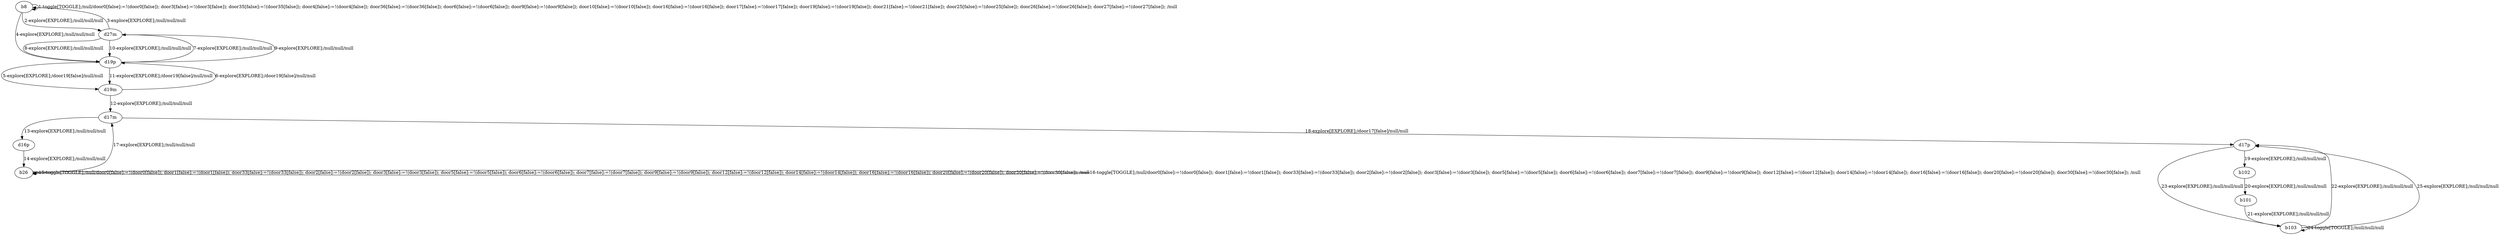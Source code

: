 # Total number of goals covered by this test: 1
# b101 --> b103

digraph g {
"b8" -> "b8" [label = "1-toggle[TOGGLE];/null/door0[false]:=!(door0[false]); door3[false]:=!(door3[false]); door35[false]:=!(door35[false]); door4[false]:=!(door4[false]); door36[false]:=!(door36[false]); door6[false]:=!(door6[false]); door9[false]:=!(door9[false]); door10[false]:=!(door10[false]); door16[false]:=!(door16[false]); door17[false]:=!(door17[false]); door19[false]:=!(door19[false]); door21[false]:=!(door21[false]); door25[false]:=!(door25[false]); door26[false]:=!(door26[false]); door27[false]:=!(door27[false]); /null"];
"b8" -> "d27m" [label = "2-explore[EXPLORE];/null/null/null"];
"d27m" -> "b8" [label = "3-explore[EXPLORE];/null/null/null"];
"b8" -> "d19p" [label = "4-explore[EXPLORE];/null/null/null"];
"d19p" -> "d19m" [label = "5-explore[EXPLORE];/door19[false]/null/null"];
"d19m" -> "d19p" [label = "6-explore[EXPLORE];/door19[false]/null/null"];
"d19p" -> "d27m" [label = "7-explore[EXPLORE];/null/null/null"];
"d27m" -> "d19p" [label = "8-explore[EXPLORE];/null/null/null"];
"d19p" -> "d27m" [label = "9-explore[EXPLORE];/null/null/null"];
"d27m" -> "d19p" [label = "10-explore[EXPLORE];/null/null/null"];
"d19p" -> "d19m" [label = "11-explore[EXPLORE];/door19[false]/null/null"];
"d19m" -> "d17m" [label = "12-explore[EXPLORE];/null/null/null"];
"d17m" -> "d16p" [label = "13-explore[EXPLORE];/null/null/null"];
"d16p" -> "b26" [label = "14-explore[EXPLORE];/null/null/null"];
"b26" -> "b26" [label = "15-toggle[TOGGLE];/null/door0[false]:=!(door0[false]); door1[false]:=!(door1[false]); door33[false]:=!(door33[false]); door2[false]:=!(door2[false]); door3[false]:=!(door3[false]); door5[false]:=!(door5[false]); door6[false]:=!(door6[false]); door7[false]:=!(door7[false]); door9[false]:=!(door9[false]); door12[false]:=!(door12[false]); door14[false]:=!(door14[false]); door16[false]:=!(door16[false]); door20[false]:=!(door20[false]); door30[false]:=!(door30[false]); /null"];
"b26" -> "b26" [label = "16-toggle[TOGGLE];/null/door0[false]:=!(door0[false]); door1[false]:=!(door1[false]); door33[false]:=!(door33[false]); door2[false]:=!(door2[false]); door3[false]:=!(door3[false]); door5[false]:=!(door5[false]); door6[false]:=!(door6[false]); door7[false]:=!(door7[false]); door9[false]:=!(door9[false]); door12[false]:=!(door12[false]); door14[false]:=!(door14[false]); door16[false]:=!(door16[false]); door20[false]:=!(door20[false]); door30[false]:=!(door30[false]); /null"];
"b26" -> "d17m" [label = "17-explore[EXPLORE];/null/null/null"];
"d17m" -> "d17p" [label = "18-explore[EXPLORE];/door17[false]/null/null"];
"d17p" -> "b102" [label = "19-explore[EXPLORE];/null/null/null"];
"b102" -> "b101" [label = "20-explore[EXPLORE];/null/null/null"];
"b101" -> "b103" [label = "21-explore[EXPLORE];/null/null/null"];
"b103" -> "d17p" [label = "22-explore[EXPLORE];/null/null/null"];
"d17p" -> "b103" [label = "23-explore[EXPLORE];/null/null/null"];
"b103" -> "b103" [label = "24-toggle[TOGGLE];/null/null/null"];
"b103" -> "d17p" [label = "25-explore[EXPLORE];/null/null/null"];
}